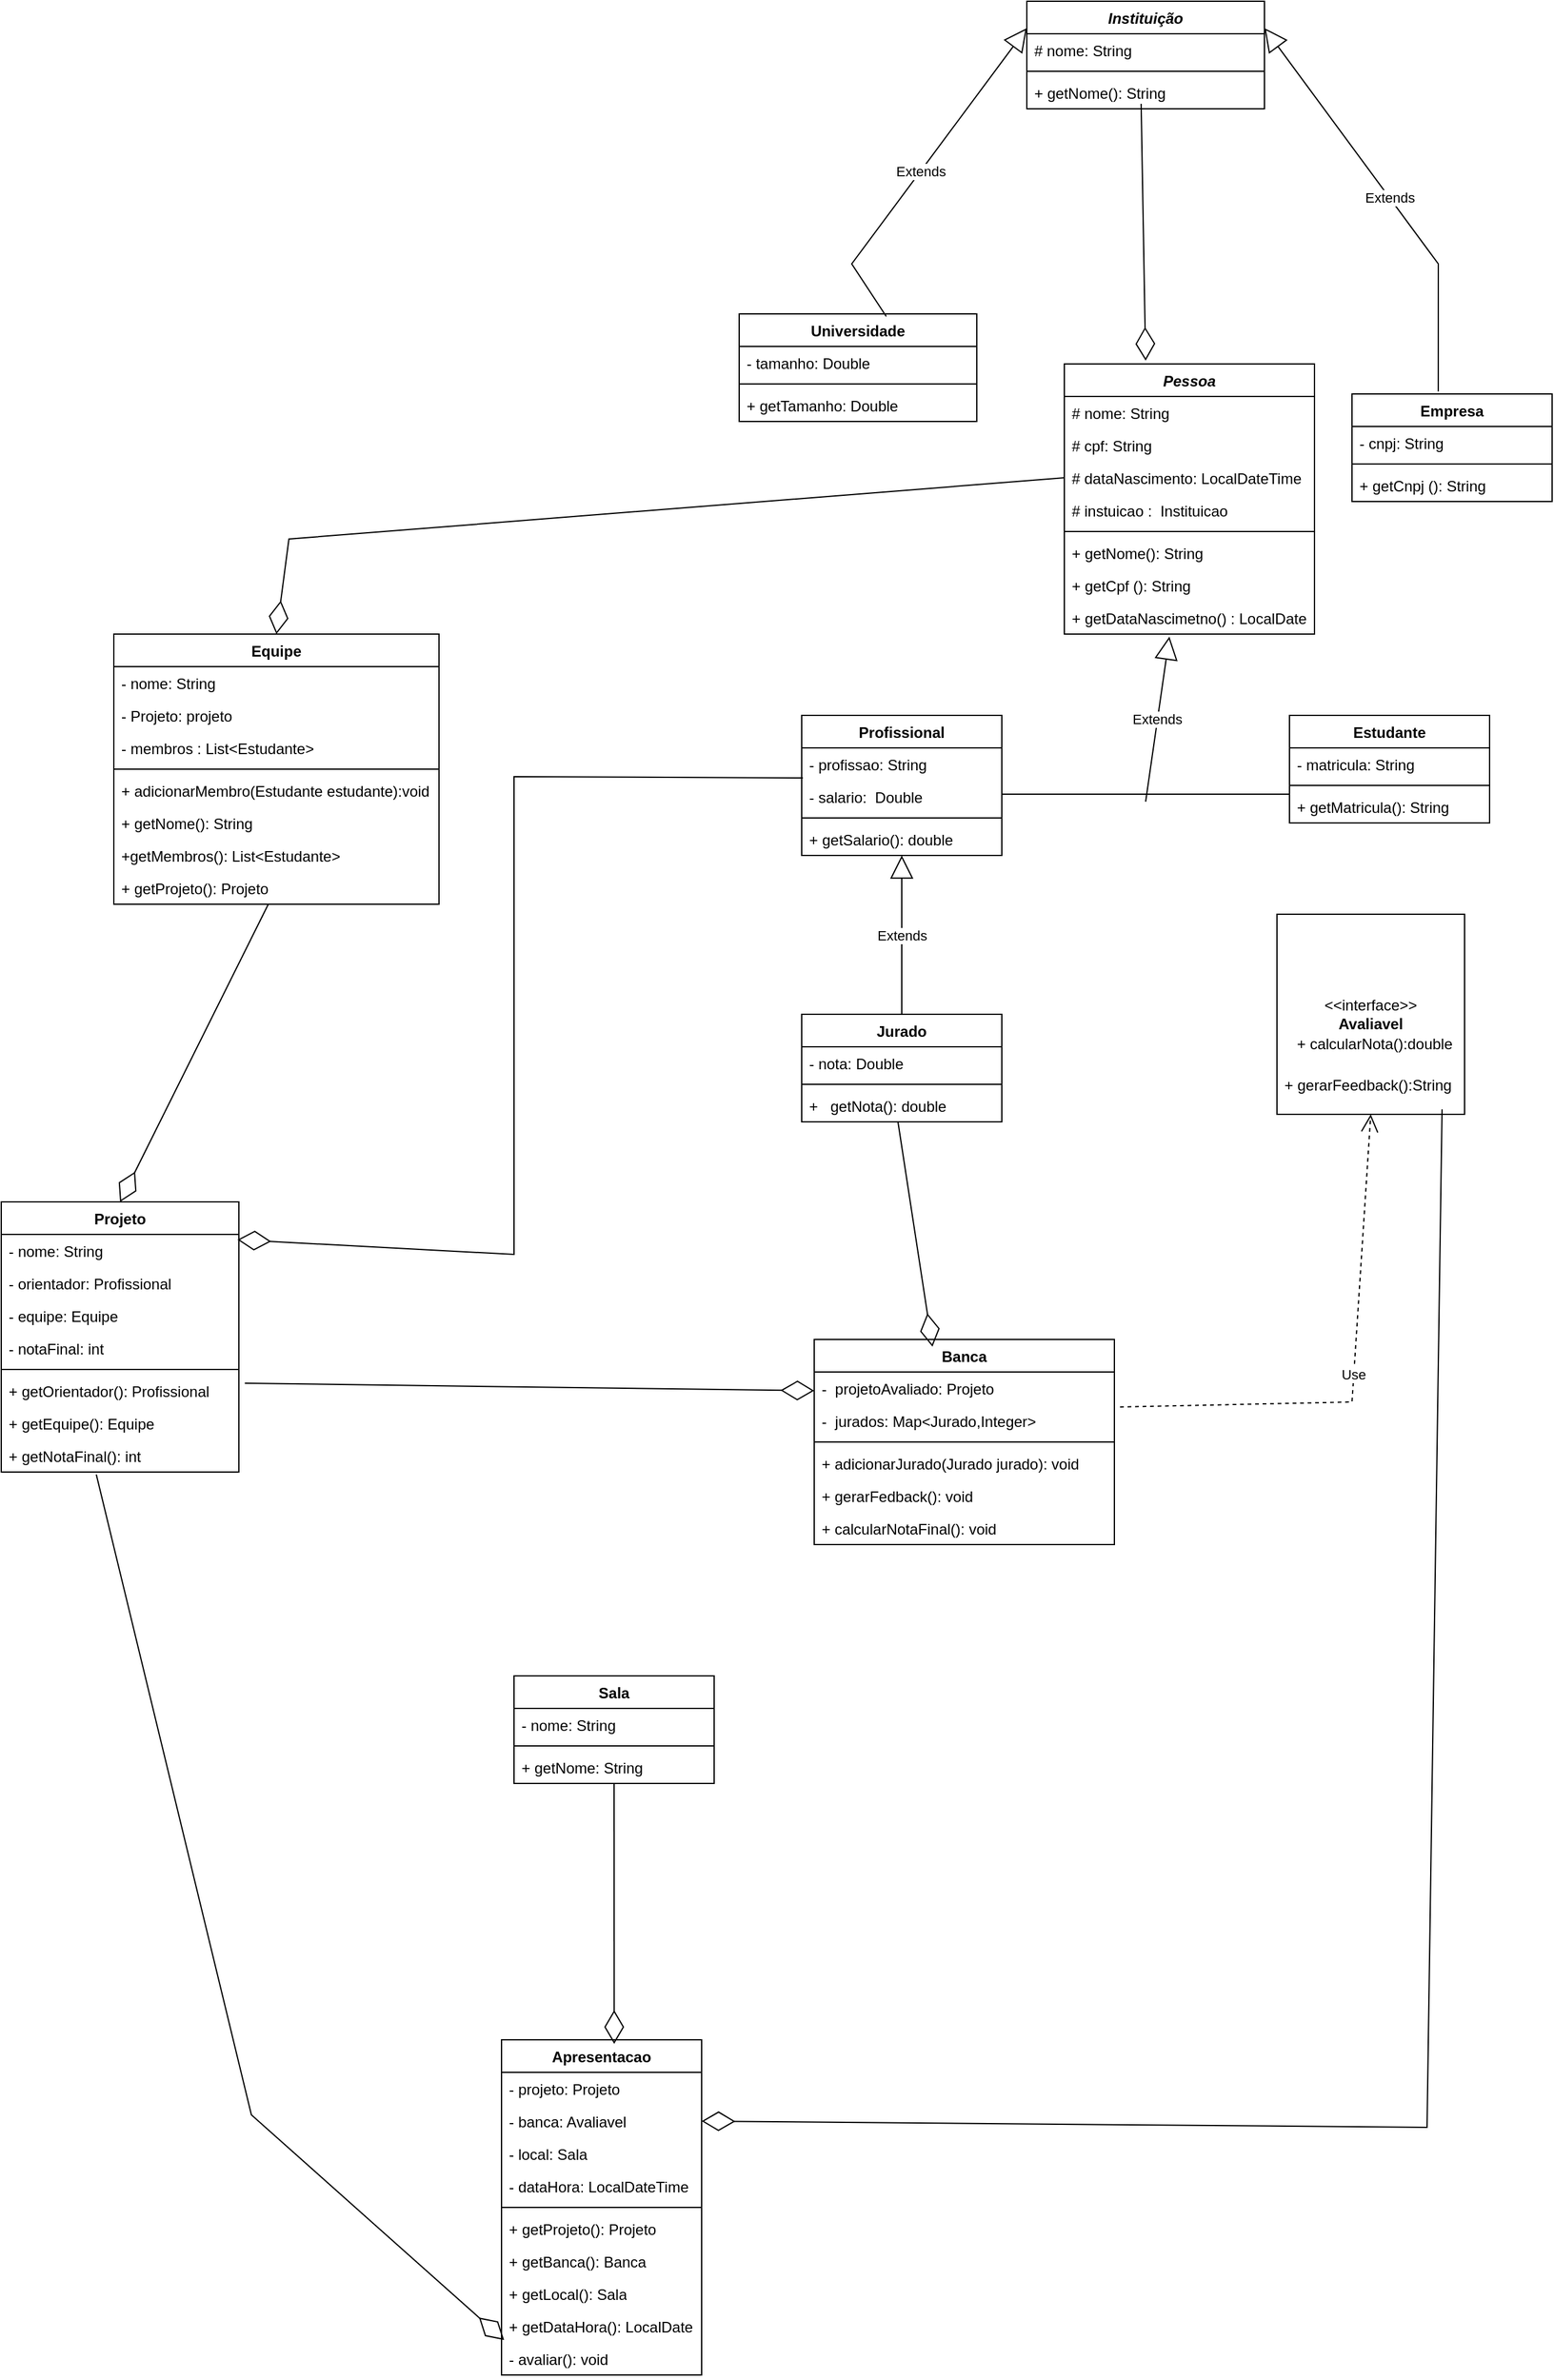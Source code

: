 <mxfile version="27.0.2">
  <diagram name="Página-1" id="85goh_y8zuJz7Ey0JAuT">
    <mxGraphModel dx="1693" dy="1698" grid="1" gridSize="10" guides="1" tooltips="1" connect="1" arrows="1" fold="1" page="1" pageScale="1" pageWidth="827" pageHeight="1169" math="0" shadow="0">
      <root>
        <mxCell id="0" />
        <mxCell id="1" parent="0" />
        <mxCell id="mByH_QU5zUHexOzu-cYC-1" value="&lt;i&gt;Instituição&lt;/i&gt;" style="swimlane;fontStyle=1;align=center;verticalAlign=top;childLayout=stackLayout;horizontal=1;startSize=26;horizontalStack=0;resizeParent=1;resizeParentMax=0;resizeLast=0;collapsible=1;marginBottom=0;whiteSpace=wrap;html=1;" parent="1" vertex="1">
          <mxGeometry x="370" y="-170" width="190" height="86" as="geometry" />
        </mxCell>
        <mxCell id="mByH_QU5zUHexOzu-cYC-2" value="# nome: String" style="text;strokeColor=none;fillColor=none;align=left;verticalAlign=top;spacingLeft=4;spacingRight=4;overflow=hidden;rotatable=0;points=[[0,0.5],[1,0.5]];portConstraint=eastwest;whiteSpace=wrap;html=1;" parent="mByH_QU5zUHexOzu-cYC-1" vertex="1">
          <mxGeometry y="26" width="190" height="26" as="geometry" />
        </mxCell>
        <mxCell id="mByH_QU5zUHexOzu-cYC-3" value="" style="line;strokeWidth=1;fillColor=none;align=left;verticalAlign=middle;spacingTop=-1;spacingLeft=3;spacingRight=3;rotatable=0;labelPosition=right;points=[];portConstraint=eastwest;strokeColor=inherit;" parent="mByH_QU5zUHexOzu-cYC-1" vertex="1">
          <mxGeometry y="52" width="190" height="8" as="geometry" />
        </mxCell>
        <mxCell id="mByH_QU5zUHexOzu-cYC-4" value="+ getNome(): String" style="text;strokeColor=none;fillColor=none;align=left;verticalAlign=top;spacingLeft=4;spacingRight=4;overflow=hidden;rotatable=0;points=[[0,0.5],[1,0.5]];portConstraint=eastwest;whiteSpace=wrap;html=1;" parent="mByH_QU5zUHexOzu-cYC-1" vertex="1">
          <mxGeometry y="60" width="190" height="26" as="geometry" />
        </mxCell>
        <mxCell id="mByH_QU5zUHexOzu-cYC-5" value="Universidade" style="swimlane;fontStyle=1;align=center;verticalAlign=top;childLayout=stackLayout;horizontal=1;startSize=26;horizontalStack=0;resizeParent=1;resizeParentMax=0;resizeLast=0;collapsible=1;marginBottom=0;whiteSpace=wrap;html=1;" parent="1" vertex="1">
          <mxGeometry x="140" y="80" width="190" height="86" as="geometry" />
        </mxCell>
        <mxCell id="mByH_QU5zUHexOzu-cYC-6" value="- tamanho: Double" style="text;strokeColor=none;fillColor=none;align=left;verticalAlign=top;spacingLeft=4;spacingRight=4;overflow=hidden;rotatable=0;points=[[0,0.5],[1,0.5]];portConstraint=eastwest;whiteSpace=wrap;html=1;" parent="mByH_QU5zUHexOzu-cYC-5" vertex="1">
          <mxGeometry y="26" width="190" height="26" as="geometry" />
        </mxCell>
        <mxCell id="mByH_QU5zUHexOzu-cYC-7" value="" style="line;strokeWidth=1;fillColor=none;align=left;verticalAlign=middle;spacingTop=-1;spacingLeft=3;spacingRight=3;rotatable=0;labelPosition=right;points=[];portConstraint=eastwest;strokeColor=inherit;" parent="mByH_QU5zUHexOzu-cYC-5" vertex="1">
          <mxGeometry y="52" width="190" height="8" as="geometry" />
        </mxCell>
        <mxCell id="mByH_QU5zUHexOzu-cYC-8" value="+ getTamanho: Double" style="text;strokeColor=none;fillColor=none;align=left;verticalAlign=top;spacingLeft=4;spacingRight=4;overflow=hidden;rotatable=0;points=[[0,0.5],[1,0.5]];portConstraint=eastwest;whiteSpace=wrap;html=1;" parent="mByH_QU5zUHexOzu-cYC-5" vertex="1">
          <mxGeometry y="60" width="190" height="26" as="geometry" />
        </mxCell>
        <mxCell id="mByH_QU5zUHexOzu-cYC-9" value="Extends" style="endArrow=block;endSize=16;endFill=0;html=1;rounded=0;entryX=0;entryY=0.25;entryDx=0;entryDy=0;exitX=0.619;exitY=0.023;exitDx=0;exitDy=0;exitPerimeter=0;" parent="1" source="mByH_QU5zUHexOzu-cYC-5" target="mByH_QU5zUHexOzu-cYC-1" edge="1">
          <mxGeometry width="160" relative="1" as="geometry">
            <mxPoint x="180" y="100" as="sourcePoint" />
            <mxPoint x="340" y="100" as="targetPoint" />
            <Array as="points">
              <mxPoint x="230" y="40" />
            </Array>
          </mxGeometry>
        </mxCell>
        <mxCell id="mByH_QU5zUHexOzu-cYC-10" value="Empresa" style="swimlane;fontStyle=1;align=center;verticalAlign=top;childLayout=stackLayout;horizontal=1;startSize=26;horizontalStack=0;resizeParent=1;resizeParentMax=0;resizeLast=0;collapsible=1;marginBottom=0;whiteSpace=wrap;html=1;" parent="1" vertex="1">
          <mxGeometry x="630" y="144" width="160" height="86" as="geometry" />
        </mxCell>
        <mxCell id="mByH_QU5zUHexOzu-cYC-11" value="- cnpj: String" style="text;strokeColor=none;fillColor=none;align=left;verticalAlign=top;spacingLeft=4;spacingRight=4;overflow=hidden;rotatable=0;points=[[0,0.5],[1,0.5]];portConstraint=eastwest;whiteSpace=wrap;html=1;" parent="mByH_QU5zUHexOzu-cYC-10" vertex="1">
          <mxGeometry y="26" width="160" height="26" as="geometry" />
        </mxCell>
        <mxCell id="mByH_QU5zUHexOzu-cYC-12" value="" style="line;strokeWidth=1;fillColor=none;align=left;verticalAlign=middle;spacingTop=-1;spacingLeft=3;spacingRight=3;rotatable=0;labelPosition=right;points=[];portConstraint=eastwest;strokeColor=inherit;" parent="mByH_QU5zUHexOzu-cYC-10" vertex="1">
          <mxGeometry y="52" width="160" height="8" as="geometry" />
        </mxCell>
        <mxCell id="mByH_QU5zUHexOzu-cYC-13" value="+ getCnpj (): String" style="text;strokeColor=none;fillColor=none;align=left;verticalAlign=top;spacingLeft=4;spacingRight=4;overflow=hidden;rotatable=0;points=[[0,0.5],[1,0.5]];portConstraint=eastwest;whiteSpace=wrap;html=1;" parent="mByH_QU5zUHexOzu-cYC-10" vertex="1">
          <mxGeometry y="60" width="160" height="26" as="geometry" />
        </mxCell>
        <mxCell id="mByH_QU5zUHexOzu-cYC-14" value="Extends" style="endArrow=block;endSize=16;endFill=0;html=1;rounded=0;exitX=0.431;exitY=-0.023;exitDx=0;exitDy=0;exitPerimeter=0;entryX=1;entryY=0.25;entryDx=0;entryDy=0;" parent="1" source="mByH_QU5zUHexOzu-cYC-10" target="mByH_QU5zUHexOzu-cYC-1" edge="1">
          <mxGeometry width="160" relative="1" as="geometry">
            <mxPoint x="660" y="80" as="sourcePoint" />
            <mxPoint x="820" y="80" as="targetPoint" />
            <Array as="points">
              <mxPoint x="699" y="40" />
            </Array>
          </mxGeometry>
        </mxCell>
        <mxCell id="mByH_QU5zUHexOzu-cYC-15" value="&lt;i&gt;Pessoa&lt;/i&gt;" style="swimlane;fontStyle=1;align=center;verticalAlign=top;childLayout=stackLayout;horizontal=1;startSize=26;horizontalStack=0;resizeParent=1;resizeParentMax=0;resizeLast=0;collapsible=1;marginBottom=0;whiteSpace=wrap;html=1;" parent="1" vertex="1">
          <mxGeometry x="400" y="120" width="200" height="216" as="geometry" />
        </mxCell>
        <mxCell id="mByH_QU5zUHexOzu-cYC-16" value="# nome: String" style="text;strokeColor=none;fillColor=none;align=left;verticalAlign=top;spacingLeft=4;spacingRight=4;overflow=hidden;rotatable=0;points=[[0,0.5],[1,0.5]];portConstraint=eastwest;whiteSpace=wrap;html=1;" parent="mByH_QU5zUHexOzu-cYC-15" vertex="1">
          <mxGeometry y="26" width="200" height="26" as="geometry" />
        </mxCell>
        <mxCell id="D3aenT-_mEoBQo7hUzy_-5" value="# cpf: String" style="text;strokeColor=none;fillColor=none;align=left;verticalAlign=top;spacingLeft=4;spacingRight=4;overflow=hidden;rotatable=0;points=[[0,0.5],[1,0.5]];portConstraint=eastwest;whiteSpace=wrap;html=1;" parent="mByH_QU5zUHexOzu-cYC-15" vertex="1">
          <mxGeometry y="52" width="200" height="26" as="geometry" />
        </mxCell>
        <mxCell id="D3aenT-_mEoBQo7hUzy_-2" value="# dataNascimento: LocalDateTime" style="text;strokeColor=none;fillColor=none;align=left;verticalAlign=top;spacingLeft=4;spacingRight=4;overflow=hidden;rotatable=0;points=[[0,0.5],[1,0.5]];portConstraint=eastwest;whiteSpace=wrap;html=1;" parent="mByH_QU5zUHexOzu-cYC-15" vertex="1">
          <mxGeometry y="78" width="200" height="26" as="geometry" />
        </mxCell>
        <mxCell id="IEI_hWCOK6sn9SMiTHvX-1" value="# instuicao :&amp;nbsp; Instituicao" style="text;strokeColor=none;fillColor=none;align=left;verticalAlign=top;spacingLeft=4;spacingRight=4;overflow=hidden;rotatable=0;points=[[0,0.5],[1,0.5]];portConstraint=eastwest;whiteSpace=wrap;html=1;" vertex="1" parent="mByH_QU5zUHexOzu-cYC-15">
          <mxGeometry y="104" width="200" height="26" as="geometry" />
        </mxCell>
        <mxCell id="mByH_QU5zUHexOzu-cYC-17" value="" style="line;strokeWidth=1;fillColor=none;align=left;verticalAlign=middle;spacingTop=-1;spacingLeft=3;spacingRight=3;rotatable=0;labelPosition=right;points=[];portConstraint=eastwest;strokeColor=inherit;" parent="mByH_QU5zUHexOzu-cYC-15" vertex="1">
          <mxGeometry y="130" width="200" height="8" as="geometry" />
        </mxCell>
        <mxCell id="mByH_QU5zUHexOzu-cYC-18" value="+ getNome(): String" style="text;strokeColor=none;fillColor=none;align=left;verticalAlign=top;spacingLeft=4;spacingRight=4;overflow=hidden;rotatable=0;points=[[0,0.5],[1,0.5]];portConstraint=eastwest;whiteSpace=wrap;html=1;" parent="mByH_QU5zUHexOzu-cYC-15" vertex="1">
          <mxGeometry y="138" width="200" height="26" as="geometry" />
        </mxCell>
        <mxCell id="IEI_hWCOK6sn9SMiTHvX-2" value="+ getCpf (): String" style="text;strokeColor=none;fillColor=none;align=left;verticalAlign=top;spacingLeft=4;spacingRight=4;overflow=hidden;rotatable=0;points=[[0,0.5],[1,0.5]];portConstraint=eastwest;whiteSpace=wrap;html=1;" vertex="1" parent="mByH_QU5zUHexOzu-cYC-15">
          <mxGeometry y="164" width="200" height="26" as="geometry" />
        </mxCell>
        <mxCell id="IEI_hWCOK6sn9SMiTHvX-3" value="+ getDataNascimetno() : LocalDate" style="text;strokeColor=none;fillColor=none;align=left;verticalAlign=top;spacingLeft=4;spacingRight=4;overflow=hidden;rotatable=0;points=[[0,0.5],[1,0.5]];portConstraint=eastwest;whiteSpace=wrap;html=1;" vertex="1" parent="mByH_QU5zUHexOzu-cYC-15">
          <mxGeometry y="190" width="200" height="26" as="geometry" />
        </mxCell>
        <mxCell id="mByH_QU5zUHexOzu-cYC-19" value="" style="endArrow=diamondThin;endFill=0;endSize=24;html=1;rounded=0;entryX=0.325;entryY=-0.012;entryDx=0;entryDy=0;entryPerimeter=0;exitX=0.481;exitY=0.846;exitDx=0;exitDy=0;exitPerimeter=0;" parent="1" source="mByH_QU5zUHexOzu-cYC-4" target="mByH_QU5zUHexOzu-cYC-15" edge="1">
          <mxGeometry width="160" relative="1" as="geometry">
            <mxPoint x="290" y="210" as="sourcePoint" />
            <mxPoint x="450" y="210" as="targetPoint" />
          </mxGeometry>
        </mxCell>
        <mxCell id="mByH_QU5zUHexOzu-cYC-20" value="Profissional" style="swimlane;fontStyle=1;align=center;verticalAlign=top;childLayout=stackLayout;horizontal=1;startSize=26;horizontalStack=0;resizeParent=1;resizeParentMax=0;resizeLast=0;collapsible=1;marginBottom=0;whiteSpace=wrap;html=1;" parent="1" vertex="1">
          <mxGeometry x="190" y="401" width="160" height="112" as="geometry" />
        </mxCell>
        <mxCell id="mByH_QU5zUHexOzu-cYC-21" value="- profissao: String" style="text;strokeColor=none;fillColor=none;align=left;verticalAlign=top;spacingLeft=4;spacingRight=4;overflow=hidden;rotatable=0;points=[[0,0.5],[1,0.5]];portConstraint=eastwest;whiteSpace=wrap;html=1;" parent="mByH_QU5zUHexOzu-cYC-20" vertex="1">
          <mxGeometry y="26" width="160" height="26" as="geometry" />
        </mxCell>
        <mxCell id="N1gfhdsfkZuEiDzWEKOG-6" value="- salario:&amp;nbsp; Double" style="text;strokeColor=none;fillColor=none;align=left;verticalAlign=top;spacingLeft=4;spacingRight=4;overflow=hidden;rotatable=0;points=[[0,0.5],[1,0.5]];portConstraint=eastwest;whiteSpace=wrap;html=1;" parent="mByH_QU5zUHexOzu-cYC-20" vertex="1">
          <mxGeometry y="52" width="160" height="26" as="geometry" />
        </mxCell>
        <mxCell id="mByH_QU5zUHexOzu-cYC-22" value="" style="line;strokeWidth=1;fillColor=none;align=left;verticalAlign=middle;spacingTop=-1;spacingLeft=3;spacingRight=3;rotatable=0;labelPosition=right;points=[];portConstraint=eastwest;strokeColor=inherit;" parent="mByH_QU5zUHexOzu-cYC-20" vertex="1">
          <mxGeometry y="78" width="160" height="8" as="geometry" />
        </mxCell>
        <mxCell id="mByH_QU5zUHexOzu-cYC-23" value="+ getSalario(): double" style="text;strokeColor=none;fillColor=none;align=left;verticalAlign=top;spacingLeft=4;spacingRight=4;overflow=hidden;rotatable=0;points=[[0,0.5],[1,0.5]];portConstraint=eastwest;whiteSpace=wrap;html=1;" parent="mByH_QU5zUHexOzu-cYC-20" vertex="1">
          <mxGeometry y="86" width="160" height="26" as="geometry" />
        </mxCell>
        <mxCell id="mByH_QU5zUHexOzu-cYC-24" value="Estudante" style="swimlane;fontStyle=1;align=center;verticalAlign=top;childLayout=stackLayout;horizontal=1;startSize=26;horizontalStack=0;resizeParent=1;resizeParentMax=0;resizeLast=0;collapsible=1;marginBottom=0;whiteSpace=wrap;html=1;" parent="1" vertex="1">
          <mxGeometry x="580" y="401" width="160" height="86" as="geometry" />
        </mxCell>
        <mxCell id="mByH_QU5zUHexOzu-cYC-25" value="- matricula: String" style="text;strokeColor=none;fillColor=none;align=left;verticalAlign=top;spacingLeft=4;spacingRight=4;overflow=hidden;rotatable=0;points=[[0,0.5],[1,0.5]];portConstraint=eastwest;whiteSpace=wrap;html=1;" parent="mByH_QU5zUHexOzu-cYC-24" vertex="1">
          <mxGeometry y="26" width="160" height="26" as="geometry" />
        </mxCell>
        <mxCell id="mByH_QU5zUHexOzu-cYC-26" value="" style="line;strokeWidth=1;fillColor=none;align=left;verticalAlign=middle;spacingTop=-1;spacingLeft=3;spacingRight=3;rotatable=0;labelPosition=right;points=[];portConstraint=eastwest;strokeColor=inherit;" parent="mByH_QU5zUHexOzu-cYC-24" vertex="1">
          <mxGeometry y="52" width="160" height="8" as="geometry" />
        </mxCell>
        <mxCell id="IEI_hWCOK6sn9SMiTHvX-6" value="+ getMatricula(): String" style="text;strokeColor=none;fillColor=none;align=left;verticalAlign=top;spacingLeft=4;spacingRight=4;overflow=hidden;rotatable=0;points=[[0,0.5],[1,0.5]];portConstraint=eastwest;whiteSpace=wrap;html=1;" vertex="1" parent="mByH_QU5zUHexOzu-cYC-24">
          <mxGeometry y="60" width="160" height="26" as="geometry" />
        </mxCell>
        <mxCell id="mByH_QU5zUHexOzu-cYC-28" value="Extends" style="endArrow=block;endSize=16;endFill=0;html=1;rounded=0;entryX=0.42;entryY=1.077;entryDx=0;entryDy=0;entryPerimeter=0;" parent="1" target="IEI_hWCOK6sn9SMiTHvX-3" edge="1">
          <mxGeometry width="160" relative="1" as="geometry">
            <mxPoint x="465" y="470" as="sourcePoint" />
            <mxPoint x="500" y="360" as="targetPoint" />
          </mxGeometry>
        </mxCell>
        <mxCell id="mByH_QU5zUHexOzu-cYC-29" value="" style="endArrow=none;html=1;edgeStyle=orthogonalEdgeStyle;rounded=0;entryX=0;entryY=0.115;entryDx=0;entryDy=0;entryPerimeter=0;" parent="1" edge="1">
          <mxGeometry relative="1" as="geometry">
            <mxPoint x="350" y="464" as="sourcePoint" />
            <mxPoint x="580" y="463.99" as="targetPoint" />
          </mxGeometry>
        </mxCell>
        <mxCell id="mByH_QU5zUHexOzu-cYC-32" value="Jurado" style="swimlane;fontStyle=1;align=center;verticalAlign=top;childLayout=stackLayout;horizontal=1;startSize=26;horizontalStack=0;resizeParent=1;resizeParentMax=0;resizeLast=0;collapsible=1;marginBottom=0;whiteSpace=wrap;html=1;" parent="1" vertex="1">
          <mxGeometry x="190" y="640" width="160" height="86" as="geometry" />
        </mxCell>
        <mxCell id="mByH_QU5zUHexOzu-cYC-33" value="- nota: Double" style="text;strokeColor=none;fillColor=none;align=left;verticalAlign=top;spacingLeft=4;spacingRight=4;overflow=hidden;rotatable=0;points=[[0,0.5],[1,0.5]];portConstraint=eastwest;whiteSpace=wrap;html=1;" parent="mByH_QU5zUHexOzu-cYC-32" vertex="1">
          <mxGeometry y="26" width="160" height="26" as="geometry" />
        </mxCell>
        <mxCell id="mByH_QU5zUHexOzu-cYC-34" value="" style="line;strokeWidth=1;fillColor=none;align=left;verticalAlign=middle;spacingTop=-1;spacingLeft=3;spacingRight=3;rotatable=0;labelPosition=right;points=[];portConstraint=eastwest;strokeColor=inherit;" parent="mByH_QU5zUHexOzu-cYC-32" vertex="1">
          <mxGeometry y="52" width="160" height="8" as="geometry" />
        </mxCell>
        <mxCell id="mByH_QU5zUHexOzu-cYC-35" value="+&amp;nbsp; &amp;nbsp;getNota(): double" style="text;strokeColor=none;fillColor=none;align=left;verticalAlign=top;spacingLeft=4;spacingRight=4;overflow=hidden;rotatable=0;points=[[0,0.5],[1,0.5]];portConstraint=eastwest;whiteSpace=wrap;html=1;" parent="mByH_QU5zUHexOzu-cYC-32" vertex="1">
          <mxGeometry y="60" width="160" height="26" as="geometry" />
        </mxCell>
        <mxCell id="mByH_QU5zUHexOzu-cYC-36" value="Extends" style="endArrow=block;endSize=16;endFill=0;html=1;rounded=0;exitX=0.5;exitY=0;exitDx=0;exitDy=0;" parent="1" source="mByH_QU5zUHexOzu-cYC-32" target="mByH_QU5zUHexOzu-cYC-23" edge="1">
          <mxGeometry width="160" relative="1" as="geometry">
            <mxPoint x="260" y="600" as="sourcePoint" />
            <mxPoint x="420" y="600" as="targetPoint" />
          </mxGeometry>
        </mxCell>
        <mxCell id="mByH_QU5zUHexOzu-cYC-41" value="Equipe" style="swimlane;fontStyle=1;align=center;verticalAlign=top;childLayout=stackLayout;horizontal=1;startSize=26;horizontalStack=0;resizeParent=1;resizeParentMax=0;resizeLast=0;collapsible=1;marginBottom=0;whiteSpace=wrap;html=1;" parent="1" vertex="1">
          <mxGeometry x="-360" y="336" width="260" height="216" as="geometry" />
        </mxCell>
        <mxCell id="IEI_hWCOK6sn9SMiTHvX-7" value="- nome: String" style="text;strokeColor=none;fillColor=none;align=left;verticalAlign=top;spacingLeft=4;spacingRight=4;overflow=hidden;rotatable=0;points=[[0,0.5],[1,0.5]];portConstraint=eastwest;whiteSpace=wrap;html=1;" vertex="1" parent="mByH_QU5zUHexOzu-cYC-41">
          <mxGeometry y="26" width="260" height="26" as="geometry" />
        </mxCell>
        <mxCell id="IEI_hWCOK6sn9SMiTHvX-8" value="- Projeto: projeto" style="text;strokeColor=none;fillColor=none;align=left;verticalAlign=top;spacingLeft=4;spacingRight=4;overflow=hidden;rotatable=0;points=[[0,0.5],[1,0.5]];portConstraint=eastwest;whiteSpace=wrap;html=1;" vertex="1" parent="mByH_QU5zUHexOzu-cYC-41">
          <mxGeometry y="52" width="260" height="26" as="geometry" />
        </mxCell>
        <mxCell id="mByH_QU5zUHexOzu-cYC-42" value="- membros : List&amp;lt;Estudante&amp;gt;" style="text;strokeColor=none;fillColor=none;align=left;verticalAlign=top;spacingLeft=4;spacingRight=4;overflow=hidden;rotatable=0;points=[[0,0.5],[1,0.5]];portConstraint=eastwest;whiteSpace=wrap;html=1;" parent="mByH_QU5zUHexOzu-cYC-41" vertex="1">
          <mxGeometry y="78" width="260" height="26" as="geometry" />
        </mxCell>
        <mxCell id="mByH_QU5zUHexOzu-cYC-43" value="" style="line;strokeWidth=1;fillColor=none;align=left;verticalAlign=middle;spacingTop=-1;spacingLeft=3;spacingRight=3;rotatable=0;labelPosition=right;points=[];portConstraint=eastwest;strokeColor=inherit;" parent="mByH_QU5zUHexOzu-cYC-41" vertex="1">
          <mxGeometry y="104" width="260" height="8" as="geometry" />
        </mxCell>
        <mxCell id="mByH_QU5zUHexOzu-cYC-44" value="+ adicionarMembro(Estudante estudante):void" style="text;strokeColor=none;fillColor=none;align=left;verticalAlign=top;spacingLeft=4;spacingRight=4;overflow=hidden;rotatable=0;points=[[0,0.5],[1,0.5]];portConstraint=eastwest;whiteSpace=wrap;html=1;" parent="mByH_QU5zUHexOzu-cYC-41" vertex="1">
          <mxGeometry y="112" width="260" height="26" as="geometry" />
        </mxCell>
        <mxCell id="IEI_hWCOK6sn9SMiTHvX-9" value="+ getNome(): String&amp;nbsp;" style="text;strokeColor=none;fillColor=none;align=left;verticalAlign=top;spacingLeft=4;spacingRight=4;overflow=hidden;rotatable=0;points=[[0,0.5],[1,0.5]];portConstraint=eastwest;whiteSpace=wrap;html=1;" vertex="1" parent="mByH_QU5zUHexOzu-cYC-41">
          <mxGeometry y="138" width="260" height="26" as="geometry" />
        </mxCell>
        <mxCell id="IEI_hWCOK6sn9SMiTHvX-10" value="+getMembros():&amp;nbsp;List&amp;lt;Estudante&amp;gt;" style="text;strokeColor=none;fillColor=none;align=left;verticalAlign=top;spacingLeft=4;spacingRight=4;overflow=hidden;rotatable=0;points=[[0,0.5],[1,0.5]];portConstraint=eastwest;whiteSpace=wrap;html=1;" vertex="1" parent="mByH_QU5zUHexOzu-cYC-41">
          <mxGeometry y="164" width="260" height="26" as="geometry" />
        </mxCell>
        <mxCell id="IEI_hWCOK6sn9SMiTHvX-11" value="+ getProjeto(): Projeto" style="text;strokeColor=none;fillColor=none;align=left;verticalAlign=top;spacingLeft=4;spacingRight=4;overflow=hidden;rotatable=0;points=[[0,0.5],[1,0.5]];portConstraint=eastwest;whiteSpace=wrap;html=1;" vertex="1" parent="mByH_QU5zUHexOzu-cYC-41">
          <mxGeometry y="190" width="260" height="26" as="geometry" />
        </mxCell>
        <mxCell id="mByH_QU5zUHexOzu-cYC-45" value="" style="endArrow=diamondThin;endFill=0;endSize=24;html=1;rounded=0;entryX=0.5;entryY=0;entryDx=0;entryDy=0;exitX=0;exitY=0.5;exitDx=0;exitDy=0;" parent="1" source="D3aenT-_mEoBQo7hUzy_-2" target="mByH_QU5zUHexOzu-cYC-41" edge="1">
          <mxGeometry width="160" relative="1" as="geometry">
            <mxPoint x="-230" y="300" as="sourcePoint" />
            <mxPoint x="-70" y="300" as="targetPoint" />
            <Array as="points">
              <mxPoint x="-220" y="260" />
            </Array>
          </mxGeometry>
        </mxCell>
        <mxCell id="mByH_QU5zUHexOzu-cYC-46" value="Projeto" style="swimlane;fontStyle=1;align=center;verticalAlign=top;childLayout=stackLayout;horizontal=1;startSize=26;horizontalStack=0;resizeParent=1;resizeParentMax=0;resizeLast=0;collapsible=1;marginBottom=0;whiteSpace=wrap;html=1;" parent="1" vertex="1">
          <mxGeometry x="-450" y="790" width="190" height="216" as="geometry" />
        </mxCell>
        <mxCell id="IEI_hWCOK6sn9SMiTHvX-12" value="- nome: String" style="text;strokeColor=none;fillColor=none;align=left;verticalAlign=top;spacingLeft=4;spacingRight=4;overflow=hidden;rotatable=0;points=[[0,0.5],[1,0.5]];portConstraint=eastwest;whiteSpace=wrap;html=1;" vertex="1" parent="mByH_QU5zUHexOzu-cYC-46">
          <mxGeometry y="26" width="190" height="26" as="geometry" />
        </mxCell>
        <mxCell id="mByH_QU5zUHexOzu-cYC-47" value="- orientador: Profissional" style="text;strokeColor=none;fillColor=none;align=left;verticalAlign=top;spacingLeft=4;spacingRight=4;overflow=hidden;rotatable=0;points=[[0,0.5],[1,0.5]];portConstraint=eastwest;whiteSpace=wrap;html=1;" parent="mByH_QU5zUHexOzu-cYC-46" vertex="1">
          <mxGeometry y="52" width="190" height="26" as="geometry" />
        </mxCell>
        <mxCell id="D3aenT-_mEoBQo7hUzy_-7" value="- equipe: Equipe" style="text;strokeColor=none;fillColor=none;align=left;verticalAlign=top;spacingLeft=4;spacingRight=4;overflow=hidden;rotatable=0;points=[[0,0.5],[1,0.5]];portConstraint=eastwest;whiteSpace=wrap;html=1;" parent="mByH_QU5zUHexOzu-cYC-46" vertex="1">
          <mxGeometry y="78" width="190" height="26" as="geometry" />
        </mxCell>
        <mxCell id="D3aenT-_mEoBQo7hUzy_-8" value="- notaFinal: int" style="text;strokeColor=none;fillColor=none;align=left;verticalAlign=top;spacingLeft=4;spacingRight=4;overflow=hidden;rotatable=0;points=[[0,0.5],[1,0.5]];portConstraint=eastwest;whiteSpace=wrap;html=1;" parent="mByH_QU5zUHexOzu-cYC-46" vertex="1">
          <mxGeometry y="104" width="190" height="26" as="geometry" />
        </mxCell>
        <mxCell id="mByH_QU5zUHexOzu-cYC-48" value="" style="line;strokeWidth=1;fillColor=none;align=left;verticalAlign=middle;spacingTop=-1;spacingLeft=3;spacingRight=3;rotatable=0;labelPosition=right;points=[];portConstraint=eastwest;strokeColor=inherit;" parent="mByH_QU5zUHexOzu-cYC-46" vertex="1">
          <mxGeometry y="130" width="190" height="8" as="geometry" />
        </mxCell>
        <mxCell id="mByH_QU5zUHexOzu-cYC-49" value="+ getOrientador(): Profissional" style="text;strokeColor=none;fillColor=none;align=left;verticalAlign=top;spacingLeft=4;spacingRight=4;overflow=hidden;rotatable=0;points=[[0,0.5],[1,0.5]];portConstraint=eastwest;whiteSpace=wrap;html=1;" parent="mByH_QU5zUHexOzu-cYC-46" vertex="1">
          <mxGeometry y="138" width="190" height="26" as="geometry" />
        </mxCell>
        <mxCell id="IEI_hWCOK6sn9SMiTHvX-4" value="+ getEquipe(): Equipe" style="text;strokeColor=none;fillColor=none;align=left;verticalAlign=top;spacingLeft=4;spacingRight=4;overflow=hidden;rotatable=0;points=[[0,0.5],[1,0.5]];portConstraint=eastwest;whiteSpace=wrap;html=1;" vertex="1" parent="mByH_QU5zUHexOzu-cYC-46">
          <mxGeometry y="164" width="190" height="26" as="geometry" />
        </mxCell>
        <mxCell id="IEI_hWCOK6sn9SMiTHvX-13" value="+ getNotaFinal(): int" style="text;strokeColor=none;fillColor=none;align=left;verticalAlign=top;spacingLeft=4;spacingRight=4;overflow=hidden;rotatable=0;points=[[0,0.5],[1,0.5]];portConstraint=eastwest;whiteSpace=wrap;html=1;" vertex="1" parent="mByH_QU5zUHexOzu-cYC-46">
          <mxGeometry y="190" width="190" height="26" as="geometry" />
        </mxCell>
        <mxCell id="mByH_QU5zUHexOzu-cYC-50" value="" style="endArrow=diamondThin;endFill=0;endSize=24;html=1;rounded=0;entryX=0.5;entryY=0;entryDx=0;entryDy=0;" parent="1" source="IEI_hWCOK6sn9SMiTHvX-11" target="mByH_QU5zUHexOzu-cYC-46" edge="1">
          <mxGeometry width="160" relative="1" as="geometry">
            <mxPoint x="-420" y="570" as="sourcePoint" />
            <mxPoint x="-80" y="560" as="targetPoint" />
          </mxGeometry>
        </mxCell>
        <mxCell id="mByH_QU5zUHexOzu-cYC-51" value="" style="endArrow=diamondThin;endFill=0;endSize=24;html=1;rounded=0;entryX=0.994;entryY=0.14;entryDx=0;entryDy=0;entryPerimeter=0;exitX=0.019;exitY=0.923;exitDx=0;exitDy=0;exitPerimeter=0;" parent="1" target="mByH_QU5zUHexOzu-cYC-46" edge="1">
          <mxGeometry width="160" relative="1" as="geometry">
            <mxPoint x="190.96" y="450.998" as="sourcePoint" />
            <mxPoint x="-150.0" y="660.976" as="targetPoint" />
            <Array as="points">
              <mxPoint x="-40" y="450" />
              <mxPoint x="-40" y="832" />
            </Array>
          </mxGeometry>
        </mxCell>
        <mxCell id="mByH_QU5zUHexOzu-cYC-53" value="Banca" style="swimlane;fontStyle=1;align=center;verticalAlign=top;childLayout=stackLayout;horizontal=1;startSize=26;horizontalStack=0;resizeParent=1;resizeParentMax=0;resizeLast=0;collapsible=1;marginBottom=0;whiteSpace=wrap;html=1;" parent="1" vertex="1">
          <mxGeometry x="200" y="900" width="240" height="164" as="geometry" />
        </mxCell>
        <mxCell id="mByH_QU5zUHexOzu-cYC-54" value="-&amp;nbsp; projetoAvaliado: Projeto" style="text;strokeColor=none;fillColor=none;align=left;verticalAlign=top;spacingLeft=4;spacingRight=4;overflow=hidden;rotatable=0;points=[[0,0.5],[1,0.5]];portConstraint=eastwest;whiteSpace=wrap;html=1;" parent="mByH_QU5zUHexOzu-cYC-53" vertex="1">
          <mxGeometry y="26" width="240" height="26" as="geometry" />
        </mxCell>
        <mxCell id="D3aenT-_mEoBQo7hUzy_-10" value="-&amp;nbsp; jurados: Map&amp;lt;Jurado,Integer&amp;gt;" style="text;strokeColor=none;fillColor=none;align=left;verticalAlign=top;spacingLeft=4;spacingRight=4;overflow=hidden;rotatable=0;points=[[0,0.5],[1,0.5]];portConstraint=eastwest;whiteSpace=wrap;html=1;" parent="mByH_QU5zUHexOzu-cYC-53" vertex="1">
          <mxGeometry y="52" width="240" height="26" as="geometry" />
        </mxCell>
        <mxCell id="mByH_QU5zUHexOzu-cYC-55" value="" style="line;strokeWidth=1;fillColor=none;align=left;verticalAlign=middle;spacingTop=-1;spacingLeft=3;spacingRight=3;rotatable=0;labelPosition=right;points=[];portConstraint=eastwest;strokeColor=inherit;" parent="mByH_QU5zUHexOzu-cYC-53" vertex="1">
          <mxGeometry y="78" width="240" height="8" as="geometry" />
        </mxCell>
        <mxCell id="IEI_hWCOK6sn9SMiTHvX-19" value="+&amp;nbsp;adicionarJurado(Jurado jurado): void" style="text;strokeColor=none;fillColor=none;align=left;verticalAlign=top;spacingLeft=4;spacingRight=4;overflow=hidden;rotatable=0;points=[[0,0.5],[1,0.5]];portConstraint=eastwest;whiteSpace=wrap;html=1;" vertex="1" parent="mByH_QU5zUHexOzu-cYC-53">
          <mxGeometry y="86" width="240" height="26" as="geometry" />
        </mxCell>
        <mxCell id="IEI_hWCOK6sn9SMiTHvX-20" value="+ gerarFedback(): void" style="text;strokeColor=none;fillColor=none;align=left;verticalAlign=top;spacingLeft=4;spacingRight=4;overflow=hidden;rotatable=0;points=[[0,0.5],[1,0.5]];portConstraint=eastwest;whiteSpace=wrap;html=1;" vertex="1" parent="mByH_QU5zUHexOzu-cYC-53">
          <mxGeometry y="112" width="240" height="26" as="geometry" />
        </mxCell>
        <mxCell id="mByH_QU5zUHexOzu-cYC-56" value="+ calcularNotaFinal(): void" style="text;strokeColor=none;fillColor=none;align=left;verticalAlign=top;spacingLeft=4;spacingRight=4;overflow=hidden;rotatable=0;points=[[0,0.5],[1,0.5]];portConstraint=eastwest;whiteSpace=wrap;html=1;" parent="mByH_QU5zUHexOzu-cYC-53" vertex="1">
          <mxGeometry y="138" width="240" height="26" as="geometry" />
        </mxCell>
        <mxCell id="mByH_QU5zUHexOzu-cYC-57" value="" style="endArrow=diamondThin;endFill=0;endSize=24;html=1;rounded=0;exitX=0.481;exitY=1;exitDx=0;exitDy=0;exitPerimeter=0;entryX=0.394;entryY=0.035;entryDx=0;entryDy=0;entryPerimeter=0;" parent="1" source="mByH_QU5zUHexOzu-cYC-35" target="mByH_QU5zUHexOzu-cYC-53" edge="1">
          <mxGeometry width="160" relative="1" as="geometry">
            <mxPoint x="278.08" y="723.998" as="sourcePoint" />
            <mxPoint x="290" y="900" as="targetPoint" />
          </mxGeometry>
        </mxCell>
        <mxCell id="mByH_QU5zUHexOzu-cYC-58" value="" style="endArrow=diamondThin;endFill=0;endSize=24;html=1;rounded=0;exitX=1.025;exitY=0.269;exitDx=0;exitDy=0;exitPerimeter=0;entryX=0;entryY=0.25;entryDx=0;entryDy=0;" parent="1" source="mByH_QU5zUHexOzu-cYC-49" target="mByH_QU5zUHexOzu-cYC-53" edge="1">
          <mxGeometry width="160" relative="1" as="geometry">
            <mxPoint x="-110" y="890" as="sourcePoint" />
            <mxPoint x="50" y="890" as="targetPoint" />
          </mxGeometry>
        </mxCell>
        <mxCell id="mByH_QU5zUHexOzu-cYC-59" value="Apresentacao" style="swimlane;fontStyle=1;align=center;verticalAlign=top;childLayout=stackLayout;horizontal=1;startSize=26;horizontalStack=0;resizeParent=1;resizeParentMax=0;resizeLast=0;collapsible=1;marginBottom=0;whiteSpace=wrap;html=1;" parent="1" vertex="1">
          <mxGeometry x="-50" y="1460" width="160" height="268" as="geometry" />
        </mxCell>
        <mxCell id="mByH_QU5zUHexOzu-cYC-60" value="- projeto: Projeto" style="text;strokeColor=none;fillColor=none;align=left;verticalAlign=top;spacingLeft=4;spacingRight=4;overflow=hidden;rotatable=0;points=[[0,0.5],[1,0.5]];portConstraint=eastwest;whiteSpace=wrap;html=1;" parent="mByH_QU5zUHexOzu-cYC-59" vertex="1">
          <mxGeometry y="26" width="160" height="26" as="geometry" />
        </mxCell>
        <mxCell id="D3aenT-_mEoBQo7hUzy_-11" value="- banca: Avaliavel" style="text;strokeColor=none;fillColor=none;align=left;verticalAlign=top;spacingLeft=4;spacingRight=4;overflow=hidden;rotatable=0;points=[[0,0.5],[1,0.5]];portConstraint=eastwest;whiteSpace=wrap;html=1;" parent="mByH_QU5zUHexOzu-cYC-59" vertex="1">
          <mxGeometry y="52" width="160" height="26" as="geometry" />
        </mxCell>
        <mxCell id="D3aenT-_mEoBQo7hUzy_-13" value="- local: Sala" style="text;strokeColor=none;fillColor=none;align=left;verticalAlign=top;spacingLeft=4;spacingRight=4;overflow=hidden;rotatable=0;points=[[0,0.5],[1,0.5]];portConstraint=eastwest;whiteSpace=wrap;html=1;" parent="mByH_QU5zUHexOzu-cYC-59" vertex="1">
          <mxGeometry y="78" width="160" height="26" as="geometry" />
        </mxCell>
        <mxCell id="D3aenT-_mEoBQo7hUzy_-14" value="- dataHora: LocalDateTime" style="text;strokeColor=none;fillColor=none;align=left;verticalAlign=top;spacingLeft=4;spacingRight=4;overflow=hidden;rotatable=0;points=[[0,0.5],[1,0.5]];portConstraint=eastwest;whiteSpace=wrap;html=1;" parent="mByH_QU5zUHexOzu-cYC-59" vertex="1">
          <mxGeometry y="104" width="160" height="26" as="geometry" />
        </mxCell>
        <mxCell id="mByH_QU5zUHexOzu-cYC-61" value="" style="line;strokeWidth=1;fillColor=none;align=left;verticalAlign=middle;spacingTop=-1;spacingLeft=3;spacingRight=3;rotatable=0;labelPosition=right;points=[];portConstraint=eastwest;strokeColor=inherit;" parent="mByH_QU5zUHexOzu-cYC-59" vertex="1">
          <mxGeometry y="130" width="160" height="8" as="geometry" />
        </mxCell>
        <mxCell id="IEI_hWCOK6sn9SMiTHvX-14" value="+ getProjeto(): Projeto" style="text;strokeColor=none;fillColor=none;align=left;verticalAlign=top;spacingLeft=4;spacingRight=4;overflow=hidden;rotatable=0;points=[[0,0.5],[1,0.5]];portConstraint=eastwest;whiteSpace=wrap;html=1;" vertex="1" parent="mByH_QU5zUHexOzu-cYC-59">
          <mxGeometry y="138" width="160" height="26" as="geometry" />
        </mxCell>
        <mxCell id="IEI_hWCOK6sn9SMiTHvX-15" value="+ getBanca(): Banca" style="text;strokeColor=none;fillColor=none;align=left;verticalAlign=top;spacingLeft=4;spacingRight=4;overflow=hidden;rotatable=0;points=[[0,0.5],[1,0.5]];portConstraint=eastwest;whiteSpace=wrap;html=1;" vertex="1" parent="mByH_QU5zUHexOzu-cYC-59">
          <mxGeometry y="164" width="160" height="26" as="geometry" />
        </mxCell>
        <mxCell id="IEI_hWCOK6sn9SMiTHvX-16" value="+ getLocal(): Sala" style="text;strokeColor=none;fillColor=none;align=left;verticalAlign=top;spacingLeft=4;spacingRight=4;overflow=hidden;rotatable=0;points=[[0,0.5],[1,0.5]];portConstraint=eastwest;whiteSpace=wrap;html=1;" vertex="1" parent="mByH_QU5zUHexOzu-cYC-59">
          <mxGeometry y="190" width="160" height="26" as="geometry" />
        </mxCell>
        <mxCell id="IEI_hWCOK6sn9SMiTHvX-17" value="+ getDataHora(): LocalDate" style="text;strokeColor=none;fillColor=none;align=left;verticalAlign=top;spacingLeft=4;spacingRight=4;overflow=hidden;rotatable=0;points=[[0,0.5],[1,0.5]];portConstraint=eastwest;whiteSpace=wrap;html=1;" vertex="1" parent="mByH_QU5zUHexOzu-cYC-59">
          <mxGeometry y="216" width="160" height="26" as="geometry" />
        </mxCell>
        <mxCell id="mByH_QU5zUHexOzu-cYC-62" value="- avaliar(): void" style="text;strokeColor=none;fillColor=none;align=left;verticalAlign=top;spacingLeft=4;spacingRight=4;overflow=hidden;rotatable=0;points=[[0,0.5],[1,0.5]];portConstraint=eastwest;whiteSpace=wrap;html=1;" parent="mByH_QU5zUHexOzu-cYC-59" vertex="1">
          <mxGeometry y="242" width="160" height="26" as="geometry" />
        </mxCell>
        <mxCell id="mByH_QU5zUHexOzu-cYC-63" value="Sala" style="swimlane;fontStyle=1;align=center;verticalAlign=top;childLayout=stackLayout;horizontal=1;startSize=26;horizontalStack=0;resizeParent=1;resizeParentMax=0;resizeLast=0;collapsible=1;marginBottom=0;whiteSpace=wrap;html=1;" parent="1" vertex="1">
          <mxGeometry x="-40" y="1169" width="160" height="86" as="geometry" />
        </mxCell>
        <mxCell id="mByH_QU5zUHexOzu-cYC-64" value="- nome: String" style="text;strokeColor=none;fillColor=none;align=left;verticalAlign=top;spacingLeft=4;spacingRight=4;overflow=hidden;rotatable=0;points=[[0,0.5],[1,0.5]];portConstraint=eastwest;whiteSpace=wrap;html=1;" parent="mByH_QU5zUHexOzu-cYC-63" vertex="1">
          <mxGeometry y="26" width="160" height="26" as="geometry" />
        </mxCell>
        <mxCell id="mByH_QU5zUHexOzu-cYC-65" value="" style="line;strokeWidth=1;fillColor=none;align=left;verticalAlign=middle;spacingTop=-1;spacingLeft=3;spacingRight=3;rotatable=0;labelPosition=right;points=[];portConstraint=eastwest;strokeColor=inherit;" parent="mByH_QU5zUHexOzu-cYC-63" vertex="1">
          <mxGeometry y="52" width="160" height="8" as="geometry" />
        </mxCell>
        <mxCell id="mByH_QU5zUHexOzu-cYC-66" value="+ getNome: String" style="text;strokeColor=none;fillColor=none;align=left;verticalAlign=top;spacingLeft=4;spacingRight=4;overflow=hidden;rotatable=0;points=[[0,0.5],[1,0.5]];portConstraint=eastwest;whiteSpace=wrap;html=1;" parent="mByH_QU5zUHexOzu-cYC-63" vertex="1">
          <mxGeometry y="60" width="160" height="26" as="geometry" />
        </mxCell>
        <mxCell id="mByH_QU5zUHexOzu-cYC-67" value="" style="endArrow=diamondThin;endFill=0;endSize=24;html=1;rounded=0;entryX=0.013;entryY=-0.077;entryDx=0;entryDy=0;entryPerimeter=0;exitX=0.4;exitY=1.077;exitDx=0;exitDy=0;exitPerimeter=0;" parent="1" source="IEI_hWCOK6sn9SMiTHvX-13" target="mByH_QU5zUHexOzu-cYC-62" edge="1">
          <mxGeometry width="160" relative="1" as="geometry">
            <mxPoint x="-460" y="1060" as="sourcePoint" />
            <mxPoint x="-170" y="980" as="targetPoint" />
            <Array as="points">
              <mxPoint x="-250" y="1520" />
            </Array>
          </mxGeometry>
        </mxCell>
        <mxCell id="mByH_QU5zUHexOzu-cYC-68" value="" style="endArrow=diamondThin;endFill=0;endSize=24;html=1;rounded=0;entryX=0.563;entryY=0.012;entryDx=0;entryDy=0;entryPerimeter=0;" parent="1" source="mByH_QU5zUHexOzu-cYC-66" target="mByH_QU5zUHexOzu-cYC-59" edge="1">
          <mxGeometry width="160" relative="1" as="geometry">
            <mxPoint x="30" y="1370" as="sourcePoint" />
            <mxPoint x="190" y="1370" as="targetPoint" />
          </mxGeometry>
        </mxCell>
        <mxCell id="mByH_QU5zUHexOzu-cYC-69" value="&amp;lt;&amp;lt;interface&amp;gt;&amp;gt;&lt;div&gt;&lt;b&gt;Avaliavel&lt;/b&gt;&lt;/div&gt;" style="html=1;whiteSpace=wrap;" parent="1" vertex="1">
          <mxGeometry x="570" y="560" width="150" height="160" as="geometry" />
        </mxCell>
        <mxCell id="mByH_QU5zUHexOzu-cYC-70" value="Use" style="endArrow=open;endSize=12;dashed=1;html=1;rounded=0;entryX=0.5;entryY=1;entryDx=0;entryDy=0;exitX=1.019;exitY=0.077;exitDx=0;exitDy=0;exitPerimeter=0;" parent="1" source="D3aenT-_mEoBQo7hUzy_-10" target="mByH_QU5zUHexOzu-cYC-69" edge="1">
          <mxGeometry width="160" relative="1" as="geometry">
            <mxPoint x="360" y="940" as="sourcePoint" />
            <mxPoint x="520" y="940" as="targetPoint" />
            <Array as="points">
              <mxPoint x="630" y="950" />
            </Array>
          </mxGeometry>
        </mxCell>
        <mxCell id="D3aenT-_mEoBQo7hUzy_-12" value="" style="endArrow=diamondThin;endFill=0;endSize=24;html=1;rounded=0;exitX=0.88;exitY=0.975;exitDx=0;exitDy=0;entryX=1;entryY=0.5;entryDx=0;entryDy=0;exitPerimeter=0;" parent="1" source="mByH_QU5zUHexOzu-cYC-69" target="D3aenT-_mEoBQo7hUzy_-11" edge="1">
          <mxGeometry width="160" relative="1" as="geometry">
            <mxPoint x="750" y="910" as="sourcePoint" />
            <mxPoint x="650" y="1320" as="targetPoint" />
            <Array as="points">
              <mxPoint x="690" y="1530" />
            </Array>
          </mxGeometry>
        </mxCell>
        <mxCell id="IEI_hWCOK6sn9SMiTHvX-21" value="+&amp;nbsp;calcularNota():double" style="text;strokeColor=none;fillColor=none;align=left;verticalAlign=top;spacingLeft=4;spacingRight=4;overflow=hidden;rotatable=0;points=[[0,0.5],[1,0.5]];portConstraint=eastwest;whiteSpace=wrap;html=1;" vertex="1" parent="1">
          <mxGeometry x="580" y="650" width="150" height="26" as="geometry" />
        </mxCell>
        <mxCell id="IEI_hWCOK6sn9SMiTHvX-22" value="+&amp;nbsp;gerarFeedback():String" style="text;strokeColor=none;fillColor=none;align=left;verticalAlign=top;spacingLeft=4;spacingRight=4;overflow=hidden;rotatable=0;points=[[0,0.5],[1,0.5]];portConstraint=eastwest;whiteSpace=wrap;html=1;" vertex="1" parent="1">
          <mxGeometry x="570" y="683" width="150" height="26" as="geometry" />
        </mxCell>
      </root>
    </mxGraphModel>
  </diagram>
</mxfile>
